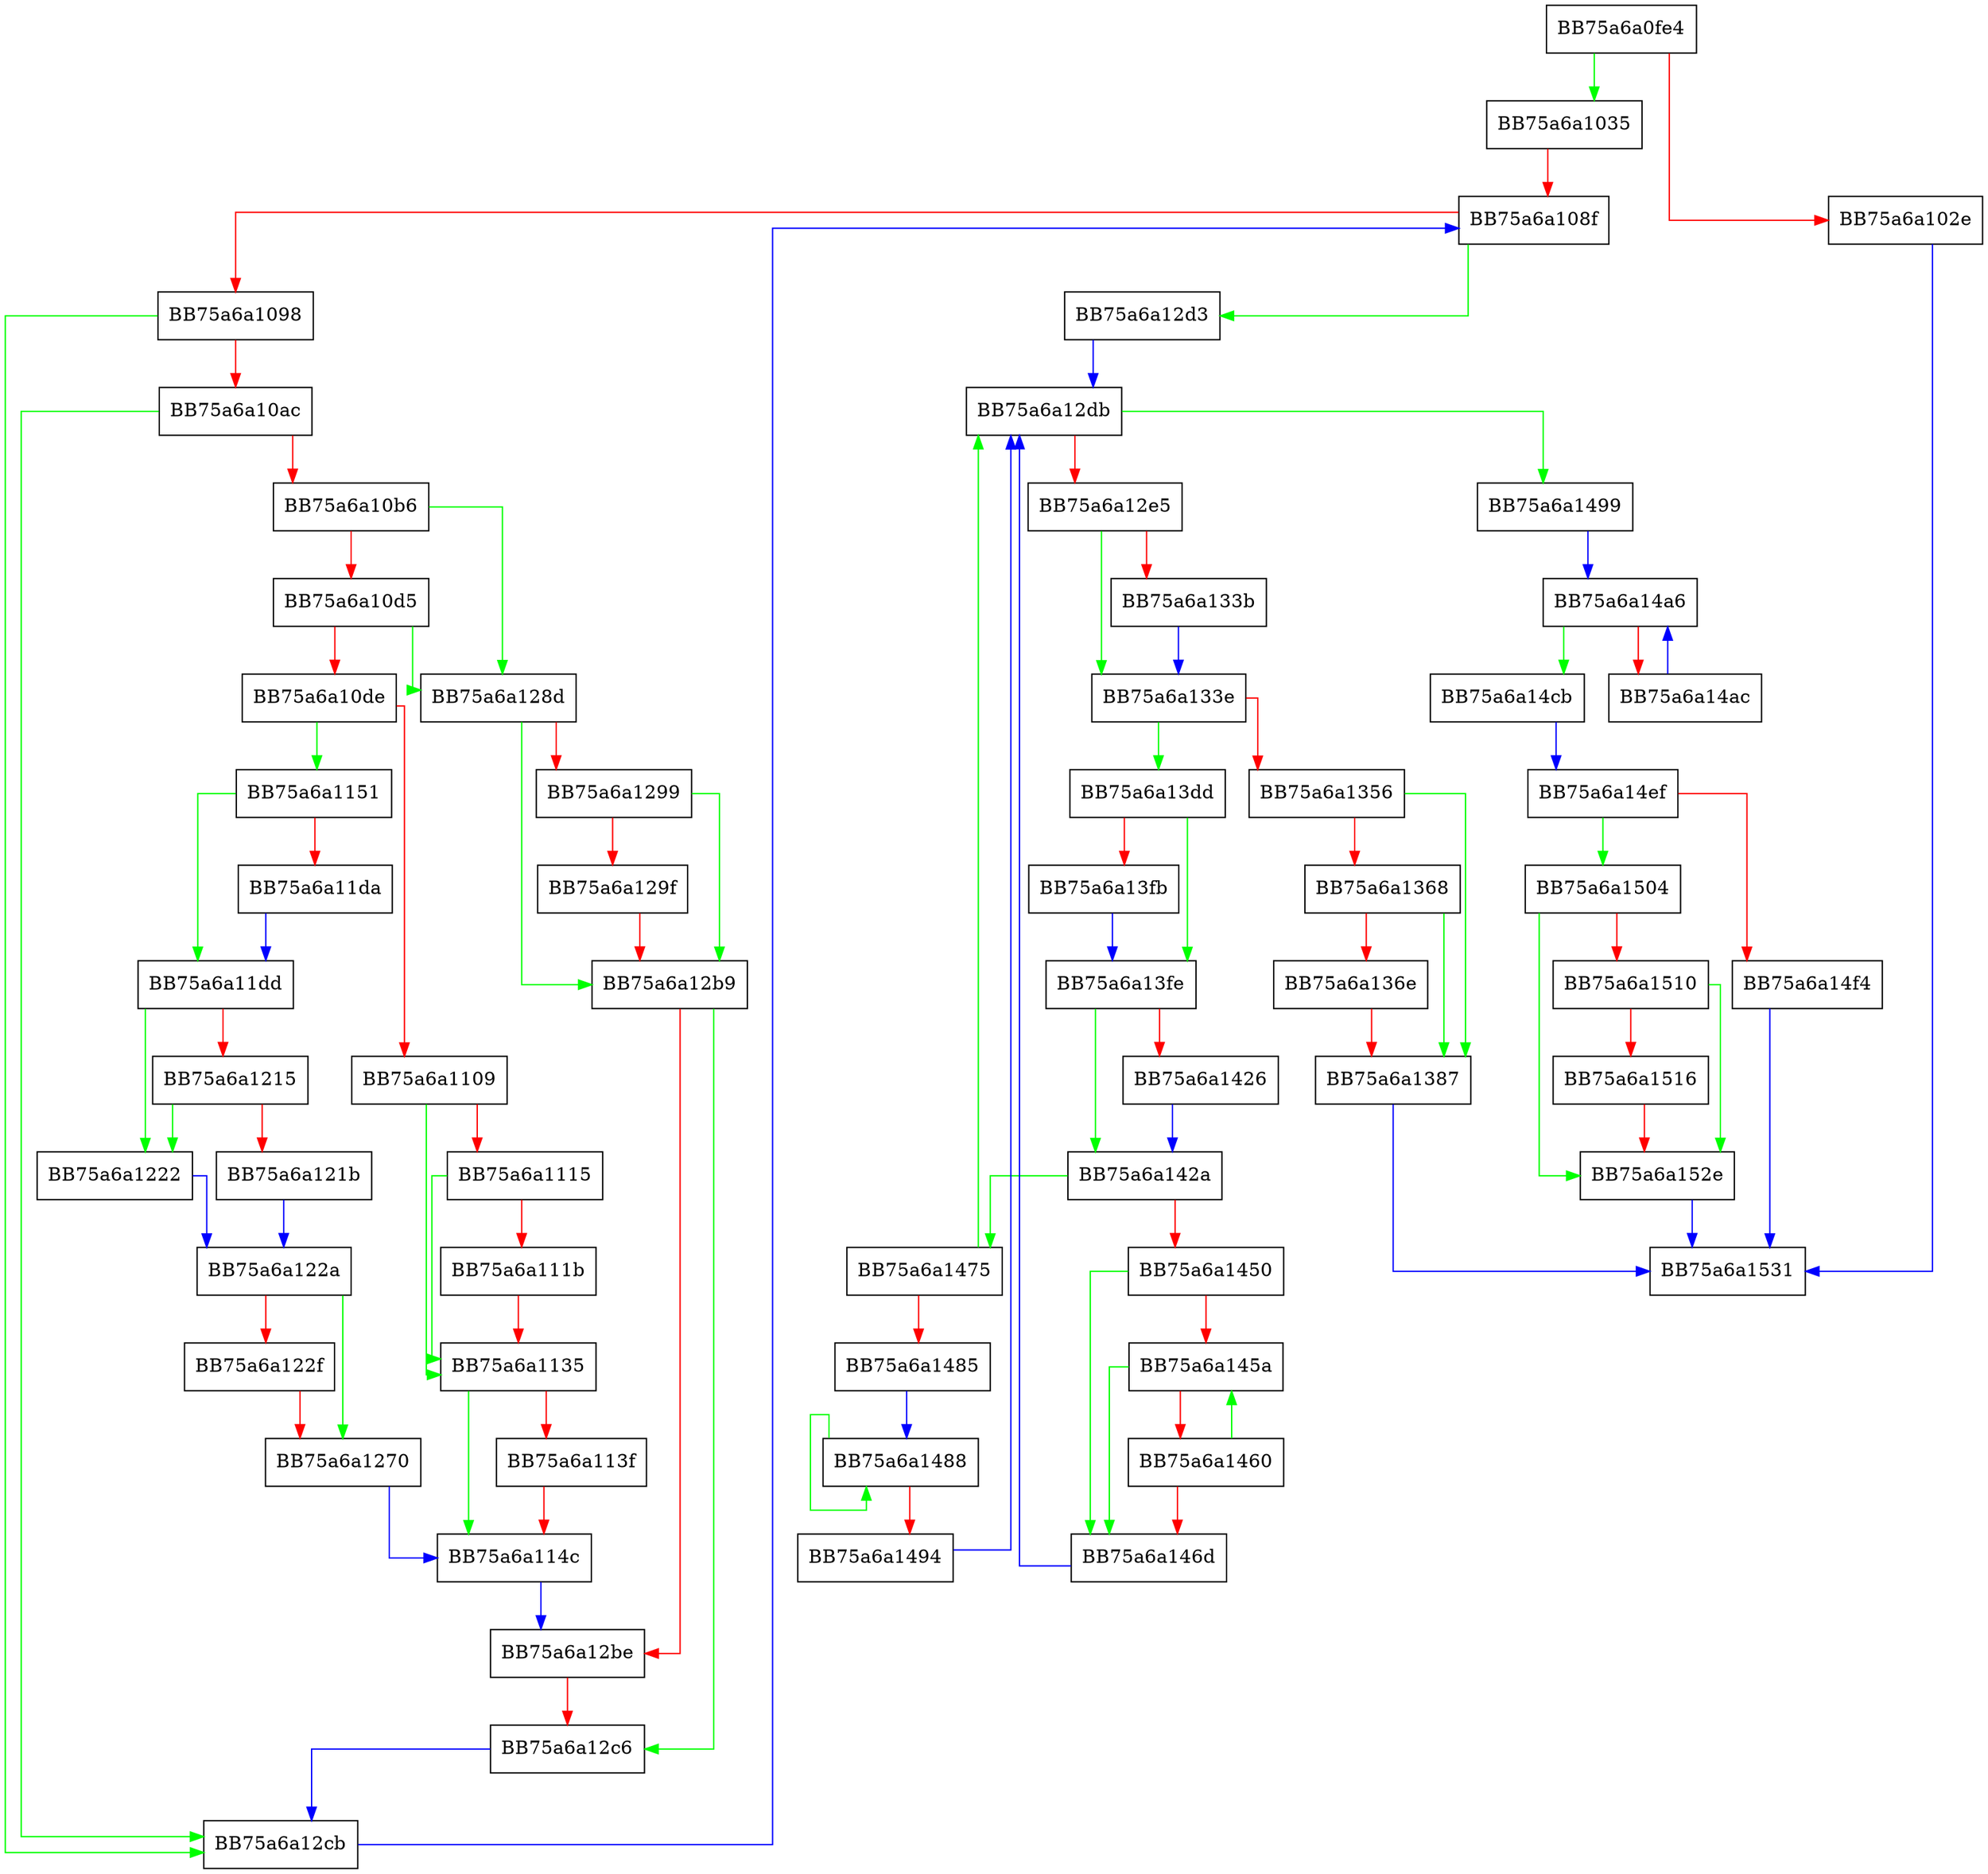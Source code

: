digraph ReportCbpRansomRemediationRebootComplete {
  node [shape="box"];
  graph [splines=ortho];
  BB75a6a0fe4 -> BB75a6a1035 [color="green"];
  BB75a6a0fe4 -> BB75a6a102e [color="red"];
  BB75a6a102e -> BB75a6a1531 [color="blue"];
  BB75a6a1035 -> BB75a6a108f [color="red"];
  BB75a6a108f -> BB75a6a12d3 [color="green"];
  BB75a6a108f -> BB75a6a1098 [color="red"];
  BB75a6a1098 -> BB75a6a12cb [color="green"];
  BB75a6a1098 -> BB75a6a10ac [color="red"];
  BB75a6a10ac -> BB75a6a12cb [color="green"];
  BB75a6a10ac -> BB75a6a10b6 [color="red"];
  BB75a6a10b6 -> BB75a6a128d [color="green"];
  BB75a6a10b6 -> BB75a6a10d5 [color="red"];
  BB75a6a10d5 -> BB75a6a128d [color="green"];
  BB75a6a10d5 -> BB75a6a10de [color="red"];
  BB75a6a10de -> BB75a6a1151 [color="green"];
  BB75a6a10de -> BB75a6a1109 [color="red"];
  BB75a6a1109 -> BB75a6a1135 [color="green"];
  BB75a6a1109 -> BB75a6a1115 [color="red"];
  BB75a6a1115 -> BB75a6a1135 [color="green"];
  BB75a6a1115 -> BB75a6a111b [color="red"];
  BB75a6a111b -> BB75a6a1135 [color="red"];
  BB75a6a1135 -> BB75a6a114c [color="green"];
  BB75a6a1135 -> BB75a6a113f [color="red"];
  BB75a6a113f -> BB75a6a114c [color="red"];
  BB75a6a114c -> BB75a6a12be [color="blue"];
  BB75a6a1151 -> BB75a6a11dd [color="green"];
  BB75a6a1151 -> BB75a6a11da [color="red"];
  BB75a6a11da -> BB75a6a11dd [color="blue"];
  BB75a6a11dd -> BB75a6a1222 [color="green"];
  BB75a6a11dd -> BB75a6a1215 [color="red"];
  BB75a6a1215 -> BB75a6a1222 [color="green"];
  BB75a6a1215 -> BB75a6a121b [color="red"];
  BB75a6a121b -> BB75a6a122a [color="blue"];
  BB75a6a1222 -> BB75a6a122a [color="blue"];
  BB75a6a122a -> BB75a6a1270 [color="green"];
  BB75a6a122a -> BB75a6a122f [color="red"];
  BB75a6a122f -> BB75a6a1270 [color="red"];
  BB75a6a1270 -> BB75a6a114c [color="blue"];
  BB75a6a128d -> BB75a6a12b9 [color="green"];
  BB75a6a128d -> BB75a6a1299 [color="red"];
  BB75a6a1299 -> BB75a6a12b9 [color="green"];
  BB75a6a1299 -> BB75a6a129f [color="red"];
  BB75a6a129f -> BB75a6a12b9 [color="red"];
  BB75a6a12b9 -> BB75a6a12c6 [color="green"];
  BB75a6a12b9 -> BB75a6a12be [color="red"];
  BB75a6a12be -> BB75a6a12c6 [color="red"];
  BB75a6a12c6 -> BB75a6a12cb [color="blue"];
  BB75a6a12cb -> BB75a6a108f [color="blue"];
  BB75a6a12d3 -> BB75a6a12db [color="blue"];
  BB75a6a12db -> BB75a6a1499 [color="green"];
  BB75a6a12db -> BB75a6a12e5 [color="red"];
  BB75a6a12e5 -> BB75a6a133e [color="green"];
  BB75a6a12e5 -> BB75a6a133b [color="red"];
  BB75a6a133b -> BB75a6a133e [color="blue"];
  BB75a6a133e -> BB75a6a13dd [color="green"];
  BB75a6a133e -> BB75a6a1356 [color="red"];
  BB75a6a1356 -> BB75a6a1387 [color="green"];
  BB75a6a1356 -> BB75a6a1368 [color="red"];
  BB75a6a1368 -> BB75a6a1387 [color="green"];
  BB75a6a1368 -> BB75a6a136e [color="red"];
  BB75a6a136e -> BB75a6a1387 [color="red"];
  BB75a6a1387 -> BB75a6a1531 [color="blue"];
  BB75a6a13dd -> BB75a6a13fe [color="green"];
  BB75a6a13dd -> BB75a6a13fb [color="red"];
  BB75a6a13fb -> BB75a6a13fe [color="blue"];
  BB75a6a13fe -> BB75a6a142a [color="green"];
  BB75a6a13fe -> BB75a6a1426 [color="red"];
  BB75a6a1426 -> BB75a6a142a [color="blue"];
  BB75a6a142a -> BB75a6a1475 [color="green"];
  BB75a6a142a -> BB75a6a1450 [color="red"];
  BB75a6a1450 -> BB75a6a146d [color="green"];
  BB75a6a1450 -> BB75a6a145a [color="red"];
  BB75a6a145a -> BB75a6a146d [color="green"];
  BB75a6a145a -> BB75a6a1460 [color="red"];
  BB75a6a1460 -> BB75a6a145a [color="green"];
  BB75a6a1460 -> BB75a6a146d [color="red"];
  BB75a6a146d -> BB75a6a12db [color="blue"];
  BB75a6a1475 -> BB75a6a12db [color="green"];
  BB75a6a1475 -> BB75a6a1485 [color="red"];
  BB75a6a1485 -> BB75a6a1488 [color="blue"];
  BB75a6a1488 -> BB75a6a1488 [color="green"];
  BB75a6a1488 -> BB75a6a1494 [color="red"];
  BB75a6a1494 -> BB75a6a12db [color="blue"];
  BB75a6a1499 -> BB75a6a14a6 [color="blue"];
  BB75a6a14a6 -> BB75a6a14cb [color="green"];
  BB75a6a14a6 -> BB75a6a14ac [color="red"];
  BB75a6a14ac -> BB75a6a14a6 [color="blue"];
  BB75a6a14cb -> BB75a6a14ef [color="blue"];
  BB75a6a14ef -> BB75a6a1504 [color="green"];
  BB75a6a14ef -> BB75a6a14f4 [color="red"];
  BB75a6a14f4 -> BB75a6a1531 [color="blue"];
  BB75a6a1504 -> BB75a6a152e [color="green"];
  BB75a6a1504 -> BB75a6a1510 [color="red"];
  BB75a6a1510 -> BB75a6a152e [color="green"];
  BB75a6a1510 -> BB75a6a1516 [color="red"];
  BB75a6a1516 -> BB75a6a152e [color="red"];
  BB75a6a152e -> BB75a6a1531 [color="blue"];
}